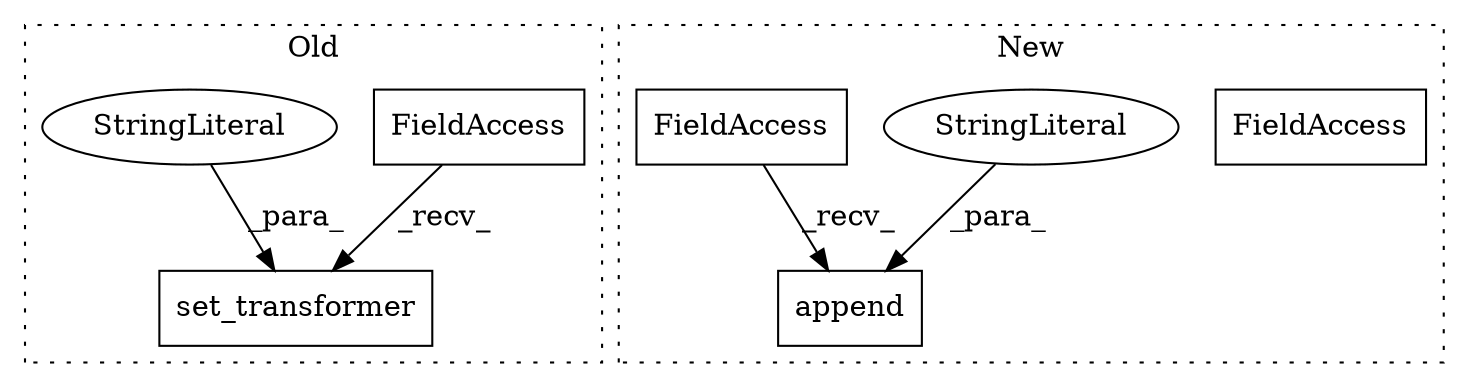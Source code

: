 digraph G {
subgraph cluster0 {
1 [label="set_transformer" a="32" s="1109,1136" l="16,1" shape="box"];
4 [label="FieldAccess" a="22" s="1103" l="5" shape="box"];
5 [label="StringLiteral" a="45" s="1125" l="11" shape="ellipse"];
label = "Old";
style="dotted";
}
subgraph cluster1 {
2 [label="append" a="32" s="2989,3002" l="7,1" shape="box"];
3 [label="FieldAccess" a="22" s="2981" l="7" shape="box"];
6 [label="StringLiteral" a="45" s="2996" l="6" shape="ellipse"];
7 [label="FieldAccess" a="22" s="2981" l="7" shape="box"];
label = "New";
style="dotted";
}
4 -> 1 [label="_recv_"];
5 -> 1 [label="_para_"];
6 -> 2 [label="_para_"];
7 -> 2 [label="_recv_"];
}